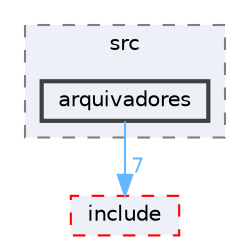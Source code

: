 digraph "becommons/src/arquivadores"
{
 // LATEX_PDF_SIZE
  bgcolor="transparent";
  edge [fontname=Helvetica,fontsize=10,labelfontname=Helvetica,labelfontsize=10];
  node [fontname=Helvetica,fontsize=10,shape=box,height=0.2,width=0.4];
  compound=true
  subgraph clusterdir_c4122870b4eb0ef02862e41dabd11367 {
    graph [ bgcolor="#edf0f7", pencolor="grey50", label="src", fontname=Helvetica,fontsize=10 style="filled,dashed", URL="dir_c4122870b4eb0ef02862e41dabd11367.html",tooltip=""]
  dir_ac92d1c51ac5573cf62f382eac9f3d34 [label="arquivadores", fillcolor="#edf0f7", color="grey25", style="filled,bold", URL="dir_ac92d1c51ac5573cf62f382eac9f3d34.html",tooltip=""];
  }
  dir_9a744b5567c265deacf566b467d8af59 [label="include", fillcolor="#edf0f7", color="red", style="filled,dashed", URL="dir_9a744b5567c265deacf566b467d8af59.html",tooltip=""];
  dir_ac92d1c51ac5573cf62f382eac9f3d34->dir_9a744b5567c265deacf566b467d8af59 [headlabel="7", labeldistance=1.5 headhref="dir_000003_000011.html" href="dir_000003_000011.html" color="steelblue1" fontcolor="steelblue1"];
}
